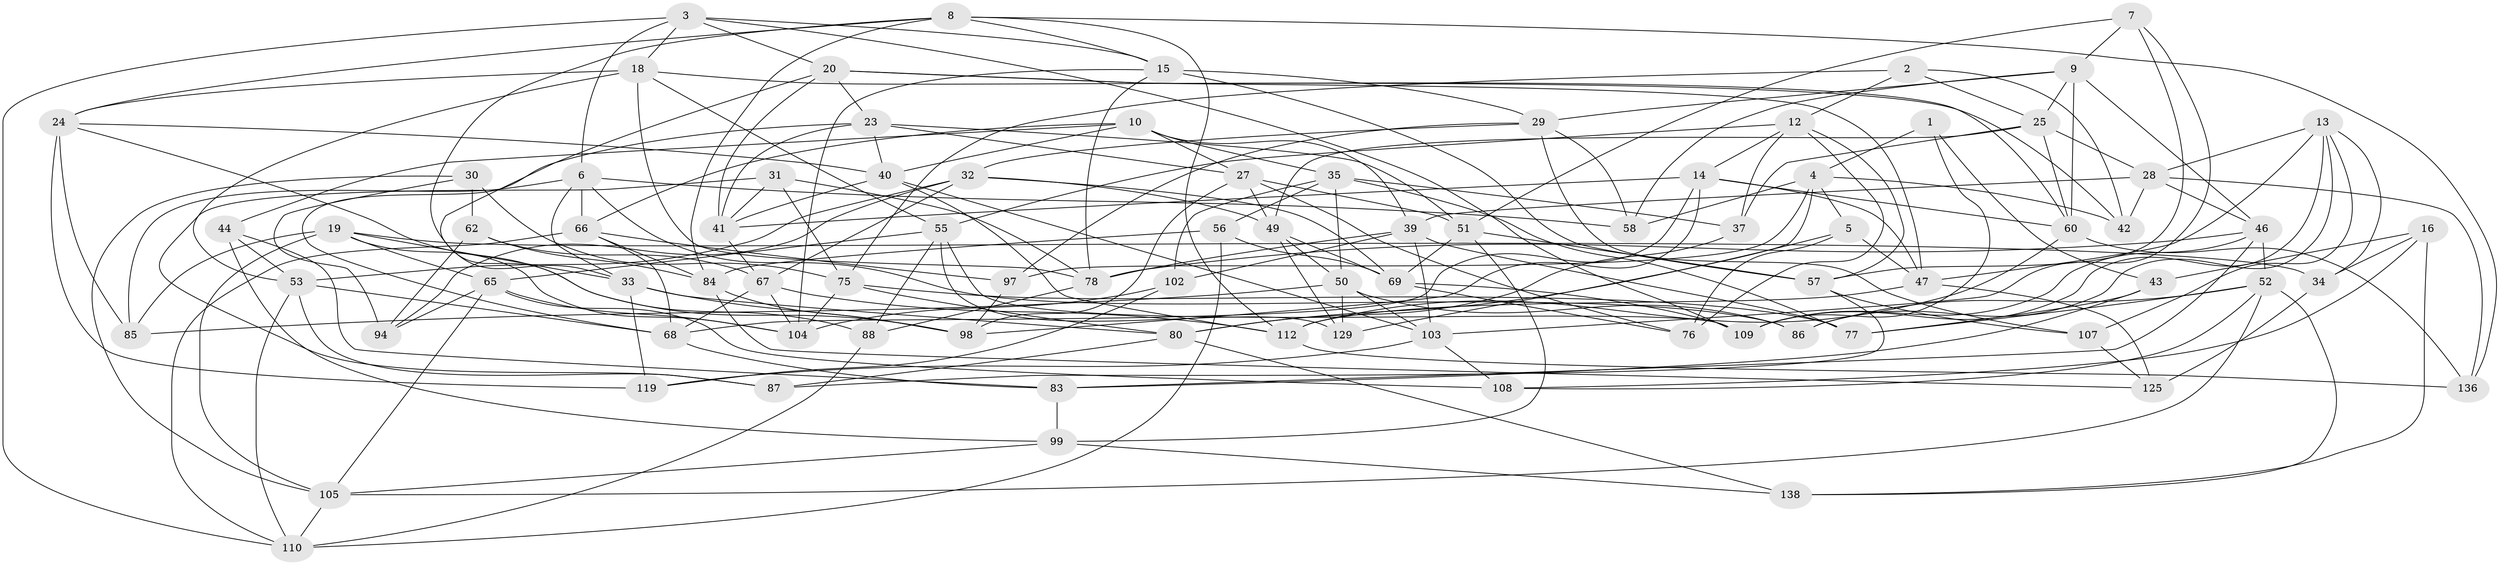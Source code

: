 // Generated by graph-tools (version 1.1) at 2025/24/03/03/25 07:24:29]
// undirected, 84 vertices, 220 edges
graph export_dot {
graph [start="1"]
  node [color=gray90,style=filled];
  1;
  2;
  3 [super="+11"];
  4 [super="+54"];
  5;
  6 [super="+70"];
  7;
  8 [super="+116"];
  9 [super="+45"];
  10 [super="+113"];
  12 [super="+22"];
  13 [super="+17"];
  14 [super="+36"];
  15 [super="+130"];
  16;
  18 [super="+26"];
  19 [super="+114"];
  20 [super="+21"];
  23 [super="+63"];
  24 [super="+93"];
  25 [super="+79"];
  27 [super="+139"];
  28 [super="+48"];
  29 [super="+96"];
  30;
  31;
  32 [super="+38"];
  33 [super="+61"];
  34;
  35 [super="+137"];
  37;
  39 [super="+81"];
  40 [super="+134"];
  41 [super="+72"];
  42;
  43 [super="+90"];
  44;
  46 [super="+117"];
  47 [super="+71"];
  49 [super="+124"];
  50 [super="+59"];
  51 [super="+82"];
  52 [super="+121"];
  53 [super="+92"];
  55 [super="+74"];
  56;
  57 [super="+123"];
  58;
  60 [super="+64"];
  62;
  65 [super="+89"];
  66 [super="+95"];
  67 [super="+101"];
  68 [super="+73"];
  69 [super="+122"];
  75 [super="+132"];
  76;
  77 [super="+115"];
  78 [super="+100"];
  80 [super="+126"];
  83 [super="+91"];
  84 [super="+118"];
  85;
  86;
  87;
  88;
  94;
  97;
  98 [super="+133"];
  99 [super="+106"];
  102;
  103 [super="+135"];
  104 [super="+111"];
  105 [super="+120"];
  107;
  108;
  109 [super="+131"];
  110 [super="+128"];
  112 [super="+127"];
  119;
  125;
  129;
  136;
  138;
  1 -- 4;
  1 -- 109;
  1 -- 43 [weight=2];
  2 -- 25;
  2 -- 42;
  2 -- 75;
  2 -- 12;
  3 -- 6;
  3 -- 15;
  3 -- 18;
  3 -- 109;
  3 -- 110;
  3 -- 20;
  4 -- 5;
  4 -- 129;
  4 -- 97;
  4 -- 42;
  4 -- 58;
  5 -- 80;
  5 -- 76;
  5 -- 47;
  6 -- 58;
  6 -- 85;
  6 -- 86;
  6 -- 66;
  6 -- 33;
  7 -- 57;
  7 -- 51;
  7 -- 103;
  7 -- 9;
  8 -- 84;
  8 -- 24;
  8 -- 136;
  8 -- 15;
  8 -- 112;
  8 -- 33;
  9 -- 46;
  9 -- 25;
  9 -- 60;
  9 -- 58;
  9 -- 29;
  10 -- 66;
  10 -- 40;
  10 -- 44;
  10 -- 39;
  10 -- 27;
  10 -- 35;
  12 -- 76;
  12 -- 37;
  12 -- 14;
  12 -- 57;
  12 -- 55;
  13 -- 107;
  13 -- 86;
  13 -- 34;
  13 -- 109;
  13 -- 47;
  13 -- 28;
  14 -- 98;
  14 -- 60;
  14 -- 47;
  14 -- 68;
  14 -- 41;
  15 -- 57;
  15 -- 29;
  15 -- 78;
  15 -- 104;
  16 -- 138;
  16 -- 34;
  16 -- 108;
  16 -- 43;
  18 -- 24;
  18 -- 42;
  18 -- 53;
  18 -- 78;
  18 -- 55;
  19 -- 105;
  19 -- 34;
  19 -- 33;
  19 -- 104;
  19 -- 85;
  19 -- 65;
  20 -- 23;
  20 -- 88;
  20 -- 47;
  20 -- 41;
  20 -- 60;
  23 -- 51;
  23 -- 41;
  23 -- 27;
  23 -- 68;
  23 -- 40;
  24 -- 85;
  24 -- 40;
  24 -- 98;
  24 -- 119;
  25 -- 60;
  25 -- 37;
  25 -- 28;
  25 -- 49;
  27 -- 76;
  27 -- 49;
  27 -- 51;
  27 -- 98;
  28 -- 136;
  28 -- 46;
  28 -- 42;
  28 -- 39;
  29 -- 97;
  29 -- 58;
  29 -- 107;
  29 -- 32;
  30 -- 62;
  30 -- 94;
  30 -- 75;
  30 -- 105;
  31 -- 41;
  31 -- 87;
  31 -- 75;
  31 -- 78;
  32 -- 53;
  32 -- 94;
  32 -- 49;
  32 -- 69;
  32 -- 67;
  33 -- 119;
  33 -- 98;
  33 -- 80;
  34 -- 125;
  35 -- 102;
  35 -- 37;
  35 -- 50;
  35 -- 56;
  35 -- 77;
  37 -- 80;
  39 -- 102;
  39 -- 78;
  39 -- 103;
  39 -- 77;
  40 -- 41;
  40 -- 112;
  40 -- 103;
  41 -- 67;
  43 -- 83;
  43 -- 77 [weight=2];
  44 -- 99;
  44 -- 53;
  44 -- 83;
  46 -- 52;
  46 -- 78;
  46 -- 109;
  46 -- 83;
  47 -- 112;
  47 -- 125;
  49 -- 50;
  49 -- 69;
  49 -- 129;
  50 -- 85;
  50 -- 129;
  50 -- 86;
  50 -- 103;
  51 -- 57;
  51 -- 99;
  51 -- 69;
  52 -- 105;
  52 -- 138;
  52 -- 108;
  52 -- 77;
  52 -- 86;
  53 -- 87;
  53 -- 68;
  53 -- 110;
  55 -- 65;
  55 -- 109;
  55 -- 88;
  55 -- 129;
  56 -- 84;
  56 -- 69;
  56 -- 110;
  57 -- 107;
  57 -- 87;
  60 -- 136;
  60 -- 112;
  62 -- 67;
  62 -- 94;
  62 -- 84;
  65 -- 105;
  65 -- 108;
  65 -- 94;
  65 -- 104;
  66 -- 97;
  66 -- 110;
  66 -- 68;
  66 -- 84;
  67 -- 68;
  67 -- 112;
  67 -- 104;
  68 -- 83;
  69 -- 109;
  69 -- 76;
  75 -- 104;
  75 -- 80;
  75 -- 77;
  78 -- 88;
  80 -- 138;
  80 -- 87;
  83 -- 99 [weight=2];
  84 -- 125;
  84 -- 98;
  88 -- 110;
  97 -- 98;
  99 -- 138;
  99 -- 105;
  102 -- 119;
  102 -- 104;
  103 -- 108;
  103 -- 119;
  105 -- 110;
  107 -- 125;
  112 -- 136;
}
